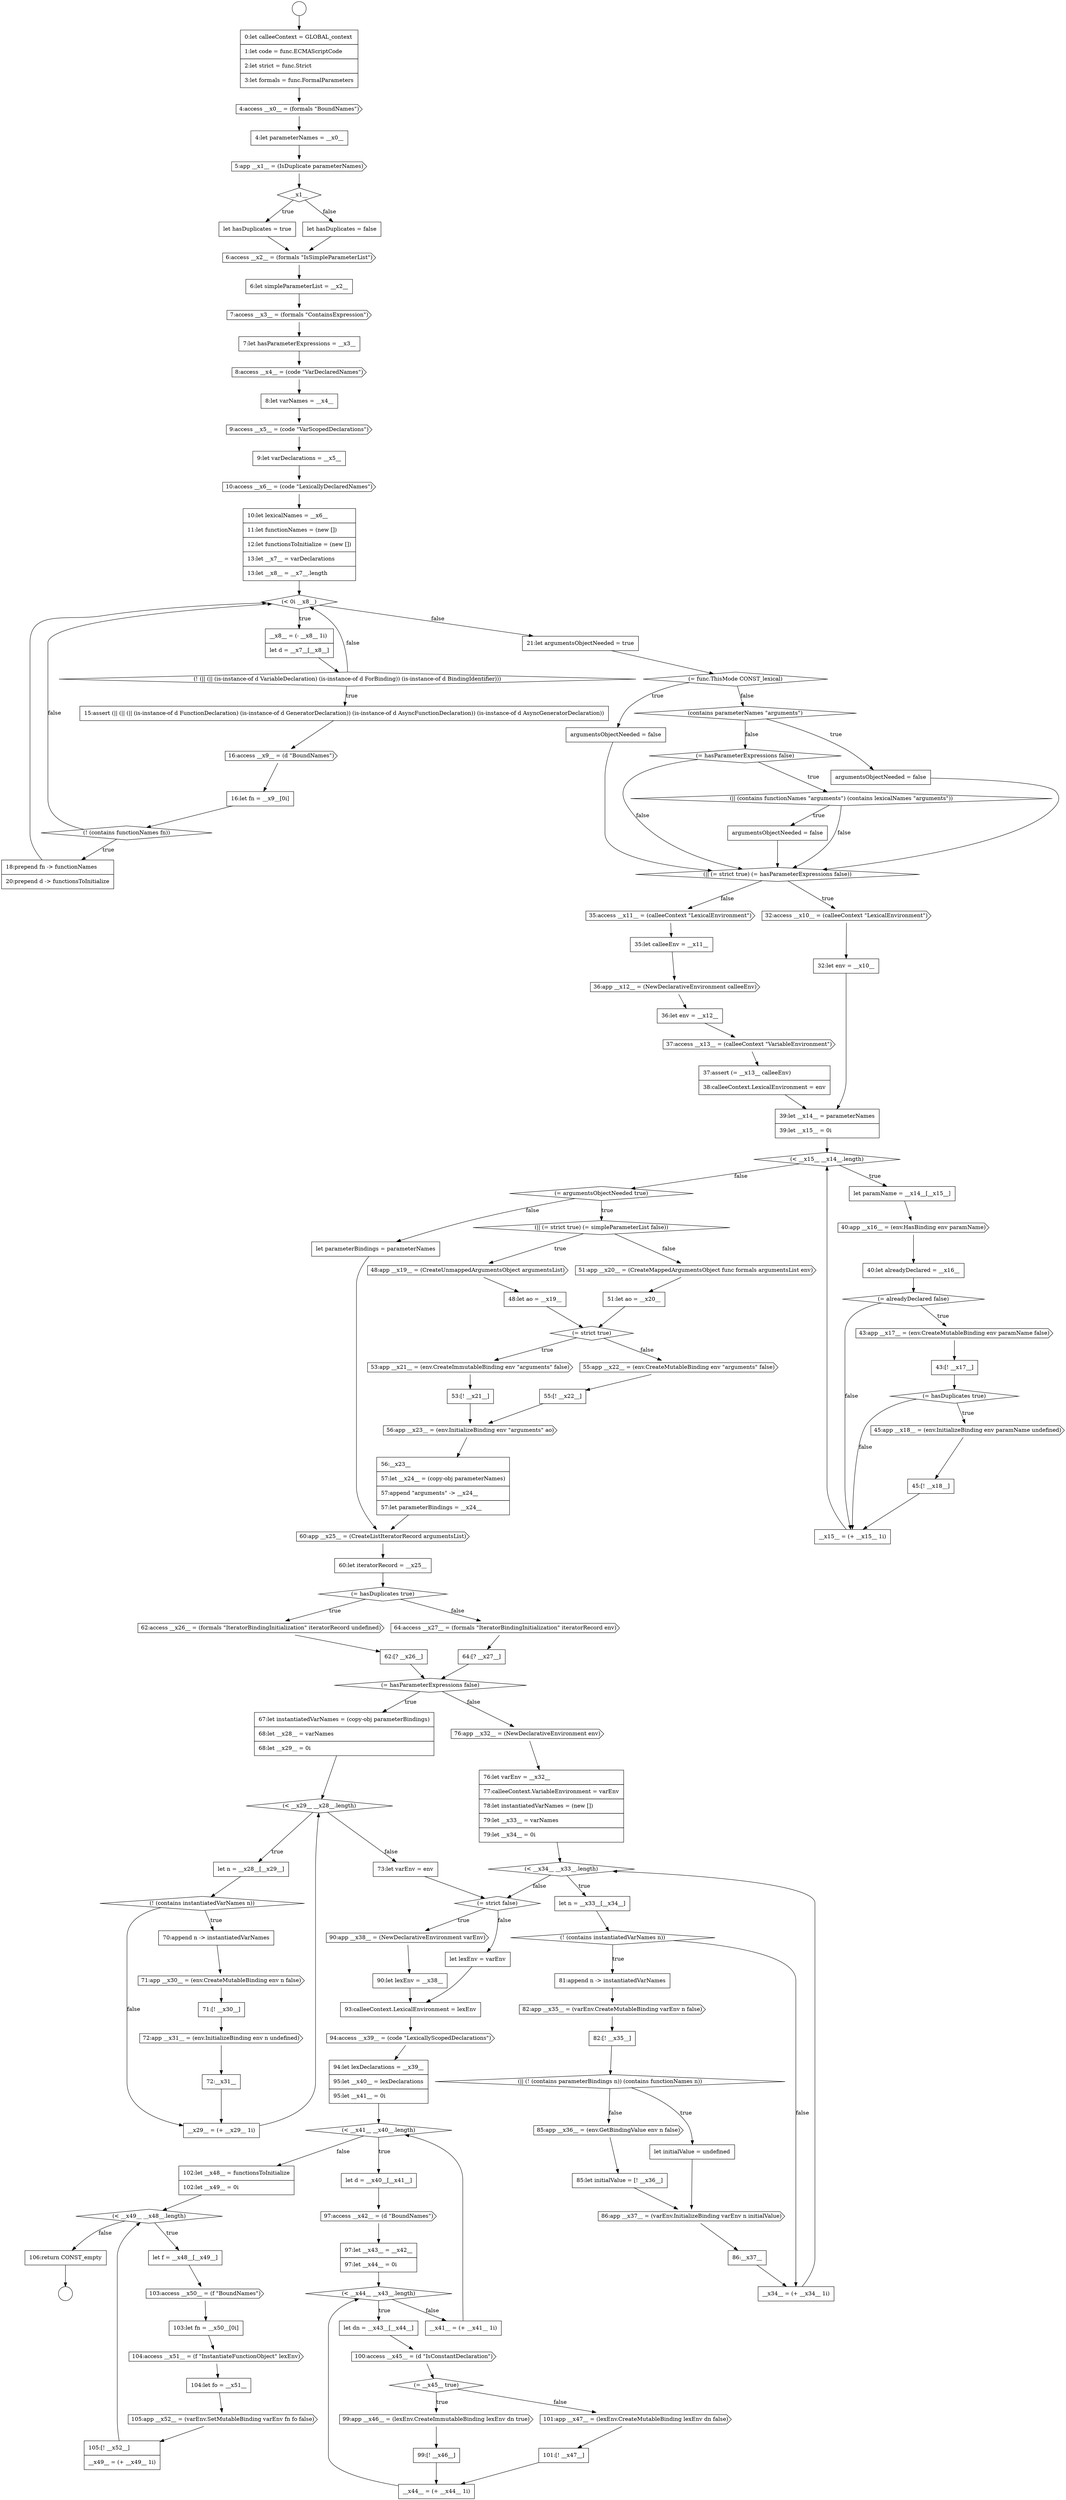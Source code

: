 digraph {
  node69 [shape=none, margin=0, label=<<font color="black">
    <table border="0" cellborder="1" cellspacing="0" cellpadding="10">
      <tr><td align="left">let parameterBindings = parameterNames</td></tr>
    </table>
  </font>> color="black" fillcolor="white" style=filled]
  node101 [shape=cds, label=<<font color="black">86:app __x37__ = (varEnv.InitializeBinding varEnv n initialValue)</font>> color="black" fillcolor="white" style=filled]
  node0 [shape=circle label=" " color="black" fillcolor="white" style=filled]
  node88 [shape=none, margin=0, label=<<font color="black">
    <table border="0" cellborder="1" cellspacing="0" cellpadding="10">
      <tr><td align="left">73:let varEnv = env</td></tr>
    </table>
  </font>> color="black" fillcolor="white" style=filled]
  node115 [shape=diamond, label=<<font color="black">(&lt; __x44__ __x43__.length)</font>> color="black" fillcolor="white" style=filled]
  node5 [shape=cds, label=<<font color="black">5:app __x1__ = (IsDuplicate parameterNames)</font>> color="black" fillcolor="white" style=filled]
  node120 [shape=none, margin=0, label=<<font color="black">
    <table border="0" cellborder="1" cellspacing="0" cellpadding="10">
      <tr><td align="left">99:[! __x46__]</td></tr>
    </table>
  </font>> color="black" fillcolor="white" style=filled]
  node10 [shape=none, margin=0, label=<<font color="black">
    <table border="0" cellborder="1" cellspacing="0" cellpadding="10">
      <tr><td align="left">6:let simpleParameterList = __x2__</td></tr>
    </table>
  </font>> color="black" fillcolor="white" style=filled]
  node56 [shape=diamond, label=<<font color="black">(= argumentsObjectNeeded true)</font>> color="black" fillcolor="white" style=filled]
  node42 [shape=cds, label=<<font color="black">37:access __x13__ = (calleeContext &quot;VariableEnvironment&quot;)</font>> color="black" fillcolor="white" style=filled]
  node24 [shape=none, margin=0, label=<<font color="black">
    <table border="0" cellborder="1" cellspacing="0" cellpadding="10">
      <tr><td align="left">16:let fn = __x9__[0i]</td></tr>
    </table>
  </font>> color="black" fillcolor="white" style=filled]
  node37 [shape=none, margin=0, label=<<font color="black">
    <table border="0" cellborder="1" cellspacing="0" cellpadding="10">
      <tr><td align="left">32:let env = __x10__</td></tr>
    </table>
  </font>> color="black" fillcolor="white" style=filled]
  node25 [shape=diamond, label=<<font color="black">(! (contains functionNames fn))</font>> color="black" fillcolor="white" style=filled]
  node52 [shape=diamond, label=<<font color="black">(= hasDuplicates true)</font>> color="black" fillcolor="white" style=filled]
  node14 [shape=none, margin=0, label=<<font color="black">
    <table border="0" cellborder="1" cellspacing="0" cellpadding="10">
      <tr><td align="left">8:let varNames = __x4__</td></tr>
    </table>
  </font>> color="black" fillcolor="white" style=filled]
  node110 [shape=none, margin=0, label=<<font color="black">
    <table border="0" cellborder="1" cellspacing="0" cellpadding="10">
      <tr><td align="left">94:let lexDeclarations = __x39__</td></tr>
      <tr><td align="left">95:let __x40__ = lexDeclarations</td></tr>
      <tr><td align="left">95:let __x41__ = 0i</td></tr>
    </table>
  </font>> color="black" fillcolor="white" style=filled]
  node125 [shape=none, margin=0, label=<<font color="black">
    <table border="0" cellborder="1" cellspacing="0" cellpadding="10">
      <tr><td align="left">102:let __x48__ = functionsToInitialize</td></tr>
      <tr><td align="left">102:let __x49__ = 0i</td></tr>
    </table>
  </font>> color="black" fillcolor="white" style=filled]
  node20 [shape=none, margin=0, label=<<font color="black">
    <table border="0" cellborder="1" cellspacing="0" cellpadding="10">
      <tr><td align="left">__x8__ = (- __x8__ 1i)</td></tr>
      <tr><td align="left">let d = __x7__[__x8__]</td></tr>
    </table>
  </font>> color="black" fillcolor="white" style=filled]
  node46 [shape=none, margin=0, label=<<font color="black">
    <table border="0" cellborder="1" cellspacing="0" cellpadding="10">
      <tr><td align="left">let paramName = __x14__[__x15__]</td></tr>
    </table>
  </font>> color="black" fillcolor="white" style=filled]
  node93 [shape=diamond, label=<<font color="black">(! (contains instantiatedVarNames n))</font>> color="black" fillcolor="white" style=filled]
  node57 [shape=diamond, label=<<font color="black">(|| (= strict true) (= simpleParameterList false))</font>> color="black" fillcolor="white" style=filled]
  node78 [shape=none, margin=0, label=<<font color="black">
    <table border="0" cellborder="1" cellspacing="0" cellpadding="10">
      <tr><td align="left">67:let instantiatedVarNames = (copy-obj parameterBindings)</td></tr>
      <tr><td align="left">68:let __x28__ = varNames</td></tr>
      <tr><td align="left">68:let __x29__ = 0i</td></tr>
    </table>
  </font>> color="black" fillcolor="white" style=filled]
  node29 [shape=none, margin=0, label=<<font color="black">
    <table border="0" cellborder="1" cellspacing="0" cellpadding="10">
      <tr><td align="left">argumentsObjectNeeded = false</td></tr>
    </table>
  </font>> color="black" fillcolor="white" style=filled]
  node106 [shape=none, margin=0, label=<<font color="black">
    <table border="0" cellborder="1" cellspacing="0" cellpadding="10">
      <tr><td align="left">90:let lexEnv = __x38__</td></tr>
    </table>
  </font>> color="black" fillcolor="white" style=filled]
  node121 [shape=cds, label=<<font color="black">101:app __x47__ = (lexEnv.CreateMutableBinding lexEnv dn false)</font>> color="black" fillcolor="white" style=filled]
  node84 [shape=none, margin=0, label=<<font color="black">
    <table border="0" cellborder="1" cellspacing="0" cellpadding="10">
      <tr><td align="left">71:[! __x30__]</td></tr>
    </table>
  </font>> color="black" fillcolor="white" style=filled]
  node61 [shape=none, margin=0, label=<<font color="black">
    <table border="0" cellborder="1" cellspacing="0" cellpadding="10">
      <tr><td align="left">51:let ao = __x20__</td></tr>
    </table>
  </font>> color="black" fillcolor="white" style=filled]
  node132 [shape=cds, label=<<font color="black">105:app __x52__ = (varEnv.SetMutableBinding varEnv fn fo false)</font>> color="black" fillcolor="white" style=filled]
  node116 [shape=none, margin=0, label=<<font color="black">
    <table border="0" cellborder="1" cellspacing="0" cellpadding="10">
      <tr><td align="left">let dn = __x43__[__x44__]</td></tr>
    </table>
  </font>> color="black" fillcolor="white" style=filled]
  node1 [shape=circle label=" " color="black" fillcolor="white" style=filled]
  node74 [shape=none, margin=0, label=<<font color="black">
    <table border="0" cellborder="1" cellspacing="0" cellpadding="10">
      <tr><td align="left">62:[? __x26__]</td></tr>
    </table>
  </font>> color="black" fillcolor="white" style=filled]
  node89 [shape=cds, label=<<font color="black">76:app __x32__ = (NewDeclarativeEnvironment env)</font>> color="black" fillcolor="white" style=filled]
  node133 [shape=none, margin=0, label=<<font color="black">
    <table border="0" cellborder="1" cellspacing="0" cellpadding="10">
      <tr><td align="left">105:[! __x52__]</td></tr>
      <tr><td align="left">__x49__ = (+ __x49__ 1i)</td></tr>
    </table>
  </font>> color="black" fillcolor="white" style=filled]
  node6 [shape=diamond, label=<<font color="black">__x1__</font>> color="black" fillcolor="white" style=filled]
  node85 [shape=cds, label=<<font color="black">72:app __x31__ = (env.InitializeBinding env n undefined)</font>> color="black" fillcolor="white" style=filled]
  node102 [shape=none, margin=0, label=<<font color="black">
    <table border="0" cellborder="1" cellspacing="0" cellpadding="10">
      <tr><td align="left">86:__x37__</td></tr>
    </table>
  </font>> color="black" fillcolor="white" style=filled]
  node60 [shape=cds, label=<<font color="black">51:app __x20__ = (CreateMappedArgumentsObject func formals argumentsList env)</font>> color="black" fillcolor="white" style=filled]
  node117 [shape=cds, label=<<font color="black">100:access __x45__ = (d &quot;IsConstantDeclaration&quot;)</font>> color="black" fillcolor="white" style=filled]
  node70 [shape=cds, label=<<font color="black">60:app __x25__ = (CreateListIteratorRecord argumentsList)</font>> color="black" fillcolor="white" style=filled]
  node21 [shape=diamond, label=<<font color="black">(! (|| (|| (is-instance-of d VariableDeclaration) (is-instance-of d ForBinding)) (is-instance-of d BindingIdentifier)))</font>> color="black" fillcolor="white" style=filled]
  node33 [shape=diamond, label=<<font color="black">(|| (contains functionNames &quot;arguments&quot;) (contains lexicalNames &quot;arguments&quot;))</font>> color="black" fillcolor="white" style=filled]
  node28 [shape=diamond, label=<<font color="black">(= func.ThisMode CONST_lexical)</font>> color="black" fillcolor="white" style=filled]
  node38 [shape=cds, label=<<font color="black">35:access __x11__ = (calleeContext &quot;LexicalEnvironment&quot;)</font>> color="black" fillcolor="white" style=filled]
  node92 [shape=none, margin=0, label=<<font color="black">
    <table border="0" cellborder="1" cellspacing="0" cellpadding="10">
      <tr><td align="left">let n = __x33__[__x34__]</td></tr>
    </table>
  </font>> color="black" fillcolor="white" style=filled]
  node65 [shape=cds, label=<<font color="black">55:app __x22__ = (env.CreateMutableBinding env &quot;arguments&quot; false)</font>> color="black" fillcolor="white" style=filled]
  node97 [shape=diamond, label=<<font color="black">(|| (! (contains parameterBindings n)) (contains functionNames n))</font>> color="black" fillcolor="white" style=filled]
  node9 [shape=cds, label=<<font color="black">6:access __x2__ = (formals &quot;IsSimpleParameterList&quot;)</font>> color="black" fillcolor="white" style=filled]
  node53 [shape=cds, label=<<font color="black">45:app __x18__ = (env.InitializeBinding env paramName undefined)</font>> color="black" fillcolor="white" style=filled]
  node109 [shape=cds, label=<<font color="black">94:access __x39__ = (code &quot;LexicallyScopedDeclarations&quot;)</font>> color="black" fillcolor="white" style=filled]
  node124 [shape=none, margin=0, label=<<font color="black">
    <table border="0" cellborder="1" cellspacing="0" cellpadding="10">
      <tr><td align="left">__x41__ = (+ __x41__ 1i)</td></tr>
    </table>
  </font>> color="black" fillcolor="white" style=filled]
  node77 [shape=diamond, label=<<font color="black">(= hasParameterExpressions false)</font>> color="black" fillcolor="white" style=filled]
  node96 [shape=none, margin=0, label=<<font color="black">
    <table border="0" cellborder="1" cellspacing="0" cellpadding="10">
      <tr><td align="left">82:[! __x35__]</td></tr>
    </table>
  </font>> color="black" fillcolor="white" style=filled]
  node13 [shape=cds, label=<<font color="black">8:access __x4__ = (code &quot;VarDeclaredNames&quot;)</font>> color="black" fillcolor="white" style=filled]
  node129 [shape=none, margin=0, label=<<font color="black">
    <table border="0" cellborder="1" cellspacing="0" cellpadding="10">
      <tr><td align="left">103:let fn = __x50__[0i]</td></tr>
    </table>
  </font>> color="black" fillcolor="white" style=filled]
  node41 [shape=none, margin=0, label=<<font color="black">
    <table border="0" cellborder="1" cellspacing="0" cellpadding="10">
      <tr><td align="left">36:let env = __x12__</td></tr>
    </table>
  </font>> color="black" fillcolor="white" style=filled]
  node134 [shape=none, margin=0, label=<<font color="black">
    <table border="0" cellborder="1" cellspacing="0" cellpadding="10">
      <tr><td align="left">106:return CONST_empty</td></tr>
    </table>
  </font>> color="black" fillcolor="white" style=filled]
  node73 [shape=cds, label=<<font color="black">62:access __x26__ = (formals &quot;IteratorBindingInitialization&quot; iteratorRecord undefined)</font>> color="black" fillcolor="white" style=filled]
  node128 [shape=cds, label=<<font color="black">103:access __x50__ = (f &quot;BoundNames&quot;)</font>> color="black" fillcolor="white" style=filled]
  node105 [shape=cds, label=<<font color="black">90:app __x38__ = (NewDeclarativeEnvironment varEnv)</font>> color="black" fillcolor="white" style=filled]
  node2 [shape=none, margin=0, label=<<font color="black">
    <table border="0" cellborder="1" cellspacing="0" cellpadding="10">
      <tr><td align="left">0:let calleeContext = GLOBAL_context</td></tr>
      <tr><td align="left">1:let code = func.ECMAScriptCode</td></tr>
      <tr><td align="left">2:let strict = func.Strict</td></tr>
      <tr><td align="left">3:let formals = func.FormalParameters</td></tr>
    </table>
  </font>> color="black" fillcolor="white" style=filled]
  node45 [shape=diamond, label=<<font color="black">(&lt; __x15__ __x14__.length)</font>> color="black" fillcolor="white" style=filled]
  node64 [shape=none, margin=0, label=<<font color="black">
    <table border="0" cellborder="1" cellspacing="0" cellpadding="10">
      <tr><td align="left">53:[! __x21__]</td></tr>
    </table>
  </font>> color="black" fillcolor="white" style=filled]
  node17 [shape=cds, label=<<font color="black">10:access __x6__ = (code &quot;LexicallyDeclaredNames&quot;)</font>> color="black" fillcolor="white" style=filled]
  node32 [shape=diamond, label=<<font color="black">(= hasParameterExpressions false)</font>> color="black" fillcolor="white" style=filled]
  node34 [shape=none, margin=0, label=<<font color="black">
    <table border="0" cellborder="1" cellspacing="0" cellpadding="10">
      <tr><td align="left">argumentsObjectNeeded = false</td></tr>
    </table>
  </font>> color="black" fillcolor="white" style=filled]
  node22 [shape=none, margin=0, label=<<font color="black">
    <table border="0" cellborder="1" cellspacing="0" cellpadding="10">
      <tr><td align="left">15:assert (|| (|| (|| (is-instance-of d FunctionDeclaration) (is-instance-of d GeneratorDeclaration)) (is-instance-of d AsyncFunctionDeclaration)) (is-instance-of d AsyncGeneratorDeclaration))</td></tr>
    </table>
  </font>> color="black" fillcolor="white" style=filled]
  node44 [shape=none, margin=0, label=<<font color="black">
    <table border="0" cellborder="1" cellspacing="0" cellpadding="10">
      <tr><td align="left">39:let __x14__ = parameterNames</td></tr>
      <tr><td align="left">39:let __x15__ = 0i</td></tr>
    </table>
  </font>> color="black" fillcolor="white" style=filled]
  node27 [shape=none, margin=0, label=<<font color="black">
    <table border="0" cellborder="1" cellspacing="0" cellpadding="10">
      <tr><td align="left">21:let argumentsObjectNeeded = true</td></tr>
    </table>
  </font>> color="black" fillcolor="white" style=filled]
  node59 [shape=none, margin=0, label=<<font color="black">
    <table border="0" cellborder="1" cellspacing="0" cellpadding="10">
      <tr><td align="left">48:let ao = __x19__</td></tr>
    </table>
  </font>> color="black" fillcolor="white" style=filled]
  node118 [shape=diamond, label=<<font color="black">(= __x45__ true)</font>> color="black" fillcolor="white" style=filled]
  node71 [shape=none, margin=0, label=<<font color="black">
    <table border="0" cellborder="1" cellspacing="0" cellpadding="10">
      <tr><td align="left">60:let iteratorRecord = __x25__</td></tr>
    </table>
  </font>> color="black" fillcolor="white" style=filled]
  node12 [shape=none, margin=0, label=<<font color="black">
    <table border="0" cellborder="1" cellspacing="0" cellpadding="10">
      <tr><td align="left">7:let hasParameterExpressions = __x3__</td></tr>
    </table>
  </font>> color="black" fillcolor="white" style=filled]
  node54 [shape=none, margin=0, label=<<font color="black">
    <table border="0" cellborder="1" cellspacing="0" cellpadding="10">
      <tr><td align="left">45:[! __x18__]</td></tr>
    </table>
  </font>> color="black" fillcolor="white" style=filled]
  node49 [shape=diamond, label=<<font color="black">(= alreadyDeclared false)</font>> color="black" fillcolor="white" style=filled]
  node86 [shape=none, margin=0, label=<<font color="black">
    <table border="0" cellborder="1" cellspacing="0" cellpadding="10">
      <tr><td align="left">72:__x31__</td></tr>
    </table>
  </font>> color="black" fillcolor="white" style=filled]
  node113 [shape=cds, label=<<font color="black">97:access __x42__ = (d &quot;BoundNames&quot;)</font>> color="black" fillcolor="white" style=filled]
  node81 [shape=diamond, label=<<font color="black">(! (contains instantiatedVarNames n))</font>> color="black" fillcolor="white" style=filled]
  node76 [shape=none, margin=0, label=<<font color="black">
    <table border="0" cellborder="1" cellspacing="0" cellpadding="10">
      <tr><td align="left">64:[? __x27__]</td></tr>
    </table>
  </font>> color="black" fillcolor="white" style=filled]
  node7 [shape=none, margin=0, label=<<font color="black">
    <table border="0" cellborder="1" cellspacing="0" cellpadding="10">
      <tr><td align="left">let hasDuplicates = true</td></tr>
    </table>
  </font>> color="black" fillcolor="white" style=filled]
  node39 [shape=none, margin=0, label=<<font color="black">
    <table border="0" cellborder="1" cellspacing="0" cellpadding="10">
      <tr><td align="left">35:let calleeEnv = __x11__</td></tr>
    </table>
  </font>> color="black" fillcolor="white" style=filled]
  node98 [shape=none, margin=0, label=<<font color="black">
    <table border="0" cellborder="1" cellspacing="0" cellpadding="10">
      <tr><td align="left">let initialValue = undefined</td></tr>
    </table>
  </font>> color="black" fillcolor="white" style=filled]
  node103 [shape=none, margin=0, label=<<font color="black">
    <table border="0" cellborder="1" cellspacing="0" cellpadding="10">
      <tr><td align="left">__x34__ = (+ __x34__ 1i)</td></tr>
    </table>
  </font>> color="black" fillcolor="white" style=filled]
  node91 [shape=diamond, label=<<font color="black">(&lt; __x34__ __x33__.length)</font>> color="black" fillcolor="white" style=filled]
  node66 [shape=none, margin=0, label=<<font color="black">
    <table border="0" cellborder="1" cellspacing="0" cellpadding="10">
      <tr><td align="left">55:[! __x22__]</td></tr>
    </table>
  </font>> color="black" fillcolor="white" style=filled]
  node108 [shape=none, margin=0, label=<<font color="black">
    <table border="0" cellborder="1" cellspacing="0" cellpadding="10">
      <tr><td align="left">93:calleeContext.LexicalEnvironment = lexEnv</td></tr>
    </table>
  </font>> color="black" fillcolor="white" style=filled]
  node130 [shape=cds, label=<<font color="black">104:access __x51__ = (f &quot;InstantiateFunctionObject&quot; lexEnv)</font>> color="black" fillcolor="white" style=filled]
  node3 [shape=cds, label=<<font color="black">4:access __x0__ = (formals &quot;BoundNames&quot;)</font>> color="black" fillcolor="white" style=filled]
  node80 [shape=none, margin=0, label=<<font color="black">
    <table border="0" cellborder="1" cellspacing="0" cellpadding="10">
      <tr><td align="left">let n = __x28__[__x29__]</td></tr>
    </table>
  </font>> color="black" fillcolor="white" style=filled]
  node35 [shape=diamond, label=<<font color="black">(|| (= strict true) (= hasParameterExpressions false))</font>> color="black" fillcolor="white" style=filled]
  node112 [shape=none, margin=0, label=<<font color="black">
    <table border="0" cellborder="1" cellspacing="0" cellpadding="10">
      <tr><td align="left">let d = __x40__[__x41__]</td></tr>
    </table>
  </font>> color="black" fillcolor="white" style=filled]
  node123 [shape=none, margin=0, label=<<font color="black">
    <table border="0" cellborder="1" cellspacing="0" cellpadding="10">
      <tr><td align="left">__x44__ = (+ __x44__ 1i)</td></tr>
    </table>
  </font>> color="black" fillcolor="white" style=filled]
  node48 [shape=none, margin=0, label=<<font color="black">
    <table border="0" cellborder="1" cellspacing="0" cellpadding="10">
      <tr><td align="left">40:let alreadyDeclared = __x16__</td></tr>
    </table>
  </font>> color="black" fillcolor="white" style=filled]
  node63 [shape=cds, label=<<font color="black">53:app __x21__ = (env.CreateImmutableBinding env &quot;arguments&quot; false)</font>> color="black" fillcolor="white" style=filled]
  node18 [shape=none, margin=0, label=<<font color="black">
    <table border="0" cellborder="1" cellspacing="0" cellpadding="10">
      <tr><td align="left">10:let lexicalNames = __x6__</td></tr>
      <tr><td align="left">11:let functionNames = (new [])</td></tr>
      <tr><td align="left">12:let functionsToInitialize = (new [])</td></tr>
      <tr><td align="left">13:let __x7__ = varDeclarations</td></tr>
      <tr><td align="left">13:let __x8__ = __x7__.length</td></tr>
    </table>
  </font>> color="black" fillcolor="white" style=filled]
  node95 [shape=cds, label=<<font color="black">82:app __x35__ = (varEnv.CreateMutableBinding varEnv n false)</font>> color="black" fillcolor="white" style=filled]
  node50 [shape=cds, label=<<font color="black">43:app __x17__ = (env.CreateMutableBinding env paramName false)</font>> color="black" fillcolor="white" style=filled]
  node67 [shape=cds, label=<<font color="black">56:app __x23__ = (env.InitializeBinding env &quot;arguments&quot; ao)</font>> color="black" fillcolor="white" style=filled]
  node16 [shape=none, margin=0, label=<<font color="black">
    <table border="0" cellborder="1" cellspacing="0" cellpadding="10">
      <tr><td align="left">9:let varDeclarations = __x5__</td></tr>
    </table>
  </font>> color="black" fillcolor="white" style=filled]
  node127 [shape=none, margin=0, label=<<font color="black">
    <table border="0" cellborder="1" cellspacing="0" cellpadding="10">
      <tr><td align="left">let f = __x48__[__x49__]</td></tr>
    </table>
  </font>> color="black" fillcolor="white" style=filled]
  node31 [shape=none, margin=0, label=<<font color="black">
    <table border="0" cellborder="1" cellspacing="0" cellpadding="10">
      <tr><td align="left">argumentsObjectNeeded = false</td></tr>
    </table>
  </font>> color="black" fillcolor="white" style=filled]
  node11 [shape=cds, label=<<font color="black">7:access __x3__ = (formals &quot;ContainsExpression&quot;)</font>> color="black" fillcolor="white" style=filled]
  node72 [shape=diamond, label=<<font color="black">(= hasDuplicates true)</font>> color="black" fillcolor="white" style=filled]
  node43 [shape=none, margin=0, label=<<font color="black">
    <table border="0" cellborder="1" cellspacing="0" cellpadding="10">
      <tr><td align="left">37:assert (= __x13__ calleeEnv)</td></tr>
      <tr><td align="left">38:calleeContext.LexicalEnvironment = env</td></tr>
    </table>
  </font>> color="black" fillcolor="white" style=filled]
  node99 [shape=cds, label=<<font color="black">85:app __x36__ = (env.GetBindingValue env n false)</font>> color="black" fillcolor="white" style=filled]
  node87 [shape=none, margin=0, label=<<font color="black">
    <table border="0" cellborder="1" cellspacing="0" cellpadding="10">
      <tr><td align="left">__x29__ = (+ __x29__ 1i)</td></tr>
    </table>
  </font>> color="black" fillcolor="white" style=filled]
  node104 [shape=diamond, label=<<font color="black">(= strict false)</font>> color="black" fillcolor="white" style=filled]
  node40 [shape=cds, label=<<font color="black">36:app __x12__ = (NewDeclarativeEnvironment calleeEnv)</font>> color="black" fillcolor="white" style=filled]
  node26 [shape=none, margin=0, label=<<font color="black">
    <table border="0" cellborder="1" cellspacing="0" cellpadding="10">
      <tr><td align="left">18:prepend fn -&gt; functionNames</td></tr>
      <tr><td align="left">20:prepend d -&gt; functionsToInitialize</td></tr>
    </table>
  </font>> color="black" fillcolor="white" style=filled]
  node23 [shape=cds, label=<<font color="black">16:access __x9__ = (d &quot;BoundNames&quot;)</font>> color="black" fillcolor="white" style=filled]
  node55 [shape=none, margin=0, label=<<font color="black">
    <table border="0" cellborder="1" cellspacing="0" cellpadding="10">
      <tr><td align="left">__x15__ = (+ __x15__ 1i)</td></tr>
    </table>
  </font>> color="black" fillcolor="white" style=filled]
  node114 [shape=none, margin=0, label=<<font color="black">
    <table border="0" cellborder="1" cellspacing="0" cellpadding="10">
      <tr><td align="left">97:let __x43__ = __x42__</td></tr>
      <tr><td align="left">97:let __x44__ = 0i</td></tr>
    </table>
  </font>> color="black" fillcolor="white" style=filled]
  node8 [shape=none, margin=0, label=<<font color="black">
    <table border="0" cellborder="1" cellspacing="0" cellpadding="10">
      <tr><td align="left">let hasDuplicates = false</td></tr>
    </table>
  </font>> color="black" fillcolor="white" style=filled]
  node75 [shape=cds, label=<<font color="black">64:access __x27__ = (formals &quot;IteratorBindingInitialization&quot; iteratorRecord env)</font>> color="black" fillcolor="white" style=filled]
  node82 [shape=none, margin=0, label=<<font color="black">
    <table border="0" cellborder="1" cellspacing="0" cellpadding="10">
      <tr><td align="left">70:append n -&gt; instantiatedVarNames</td></tr>
    </table>
  </font>> color="black" fillcolor="white" style=filled]
  node119 [shape=cds, label=<<font color="black">99:app __x46__ = (lexEnv.CreateImmutableBinding lexEnv dn true)</font>> color="black" fillcolor="white" style=filled]
  node58 [shape=cds, label=<<font color="black">48:app __x19__ = (CreateUnmappedArgumentsObject argumentsList)</font>> color="black" fillcolor="white" style=filled]
  node36 [shape=cds, label=<<font color="black">32:access __x10__ = (calleeContext &quot;LexicalEnvironment&quot;)</font>> color="black" fillcolor="white" style=filled]
  node30 [shape=diamond, label=<<font color="black">(contains parameterNames &quot;arguments&quot;)</font>> color="black" fillcolor="white" style=filled]
  node51 [shape=none, margin=0, label=<<font color="black">
    <table border="0" cellborder="1" cellspacing="0" cellpadding="10">
      <tr><td align="left">43:[! __x17__]</td></tr>
    </table>
  </font>> color="black" fillcolor="white" style=filled]
  node19 [shape=diamond, label=<<font color="black">(&lt; 0i __x8__)</font>> color="black" fillcolor="white" style=filled]
  node107 [shape=none, margin=0, label=<<font color="black">
    <table border="0" cellborder="1" cellspacing="0" cellpadding="10">
      <tr><td align="left">let lexEnv = varEnv</td></tr>
    </table>
  </font>> color="black" fillcolor="white" style=filled]
  node4 [shape=none, margin=0, label=<<font color="black">
    <table border="0" cellborder="1" cellspacing="0" cellpadding="10">
      <tr><td align="left">4:let parameterNames = __x0__</td></tr>
    </table>
  </font>> color="black" fillcolor="white" style=filled]
  node126 [shape=diamond, label=<<font color="black">(&lt; __x49__ __x48__.length)</font>> color="black" fillcolor="white" style=filled]
  node79 [shape=diamond, label=<<font color="black">(&lt; __x29__ __x28__.length)</font>> color="black" fillcolor="white" style=filled]
  node94 [shape=none, margin=0, label=<<font color="black">
    <table border="0" cellborder="1" cellspacing="0" cellpadding="10">
      <tr><td align="left">81:append n -&gt; instantiatedVarNames</td></tr>
    </table>
  </font>> color="black" fillcolor="white" style=filled]
  node15 [shape=cds, label=<<font color="black">9:access __x5__ = (code &quot;VarScopedDeclarations&quot;)</font>> color="black" fillcolor="white" style=filled]
  node68 [shape=none, margin=0, label=<<font color="black">
    <table border="0" cellborder="1" cellspacing="0" cellpadding="10">
      <tr><td align="left">56:__x23__</td></tr>
      <tr><td align="left">57:let __x24__ = (copy-obj parameterNames)</td></tr>
      <tr><td align="left">57:append &quot;arguments&quot; -&gt; __x24__</td></tr>
      <tr><td align="left">57:let parameterBindings = __x24__</td></tr>
    </table>
  </font>> color="black" fillcolor="white" style=filled]
  node62 [shape=diamond, label=<<font color="black">(= strict true)</font>> color="black" fillcolor="white" style=filled]
  node131 [shape=none, margin=0, label=<<font color="black">
    <table border="0" cellborder="1" cellspacing="0" cellpadding="10">
      <tr><td align="left">104:let fo = __x51__</td></tr>
    </table>
  </font>> color="black" fillcolor="white" style=filled]
  node47 [shape=cds, label=<<font color="black">40:app __x16__ = (env.HasBinding env paramName)</font>> color="black" fillcolor="white" style=filled]
  node122 [shape=none, margin=0, label=<<font color="black">
    <table border="0" cellborder="1" cellspacing="0" cellpadding="10">
      <tr><td align="left">101:[! __x47__]</td></tr>
    </table>
  </font>> color="black" fillcolor="white" style=filled]
  node83 [shape=cds, label=<<font color="black">71:app __x30__ = (env.CreateMutableBinding env n false)</font>> color="black" fillcolor="white" style=filled]
  node100 [shape=none, margin=0, label=<<font color="black">
    <table border="0" cellborder="1" cellspacing="0" cellpadding="10">
      <tr><td align="left">85:let initialValue = [! __x36__]</td></tr>
    </table>
  </font>> color="black" fillcolor="white" style=filled]
  node90 [shape=none, margin=0, label=<<font color="black">
    <table border="0" cellborder="1" cellspacing="0" cellpadding="10">
      <tr><td align="left">76:let varEnv = __x32__</td></tr>
      <tr><td align="left">77:calleeContext.VariableEnvironment = varEnv</td></tr>
      <tr><td align="left">78:let instantiatedVarNames = (new [])</td></tr>
      <tr><td align="left">79:let __x33__ = varNames</td></tr>
      <tr><td align="left">79:let __x34__ = 0i</td></tr>
    </table>
  </font>> color="black" fillcolor="white" style=filled]
  node111 [shape=diamond, label=<<font color="black">(&lt; __x41__ __x40__.length)</font>> color="black" fillcolor="white" style=filled]
  node11 -> node12 [ color="black"]
  node62 -> node63 [label=<<font color="black">true</font>> color="black"]
  node62 -> node65 [label=<<font color="black">false</font>> color="black"]
  node5 -> node6 [ color="black"]
  node53 -> node54 [ color="black"]
  node127 -> node128 [ color="black"]
  node3 -> node4 [ color="black"]
  node118 -> node119 [label=<<font color="black">true</font>> color="black"]
  node118 -> node121 [label=<<font color="black">false</font>> color="black"]
  node63 -> node64 [ color="black"]
  node61 -> node62 [ color="black"]
  node91 -> node92 [label=<<font color="black">true</font>> color="black"]
  node91 -> node104 [label=<<font color="black">false</font>> color="black"]
  node72 -> node73 [label=<<font color="black">true</font>> color="black"]
  node72 -> node75 [label=<<font color="black">false</font>> color="black"]
  node107 -> node108 [ color="black"]
  node39 -> node40 [ color="black"]
  node67 -> node68 [ color="black"]
  node6 -> node7 [label=<<font color="black">true</font>> color="black"]
  node6 -> node8 [label=<<font color="black">false</font>> color="black"]
  node97 -> node98 [label=<<font color="black">true</font>> color="black"]
  node97 -> node99 [label=<<font color="black">false</font>> color="black"]
  node54 -> node55 [ color="black"]
  node18 -> node19 [ color="black"]
  node42 -> node43 [ color="black"]
  node29 -> node35 [ color="black"]
  node34 -> node35 [ color="black"]
  node66 -> node67 [ color="black"]
  node57 -> node58 [label=<<font color="black">true</font>> color="black"]
  node57 -> node60 [label=<<font color="black">false</font>> color="black"]
  node71 -> node72 [ color="black"]
  node98 -> node101 [ color="black"]
  node25 -> node26 [label=<<font color="black">true</font>> color="black"]
  node25 -> node19 [label=<<font color="black">false</font>> color="black"]
  node21 -> node22 [label=<<font color="black">true</font>> color="black"]
  node21 -> node19 [label=<<font color="black">false</font>> color="black"]
  node108 -> node109 [ color="black"]
  node2 -> node3 [ color="black"]
  node115 -> node116 [label=<<font color="black">true</font>> color="black"]
  node115 -> node124 [label=<<font color="black">false</font>> color="black"]
  node119 -> node120 [ color="black"]
  node15 -> node16 [ color="black"]
  node129 -> node130 [ color="black"]
  node109 -> node110 [ color="black"]
  node83 -> node84 [ color="black"]
  node52 -> node53 [label=<<font color="black">true</font>> color="black"]
  node52 -> node55 [label=<<font color="black">false</font>> color="black"]
  node96 -> node97 [ color="black"]
  node124 -> node111 [ color="black"]
  node33 -> node34 [label=<<font color="black">true</font>> color="black"]
  node33 -> node35 [label=<<font color="black">false</font>> color="black"]
  node37 -> node44 [ color="black"]
  node79 -> node80 [label=<<font color="black">true</font>> color="black"]
  node79 -> node88 [label=<<font color="black">false</font>> color="black"]
  node13 -> node14 [ color="black"]
  node122 -> node123 [ color="black"]
  node12 -> node13 [ color="black"]
  node104 -> node105 [label=<<font color="black">true</font>> color="black"]
  node104 -> node107 [label=<<font color="black">false</font>> color="black"]
  node45 -> node46 [label=<<font color="black">true</font>> color="black"]
  node45 -> node56 [label=<<font color="black">false</font>> color="black"]
  node101 -> node102 [ color="black"]
  node120 -> node123 [ color="black"]
  node0 -> node2 [ color="black"]
  node117 -> node118 [ color="black"]
  node116 -> node117 [ color="black"]
  node75 -> node76 [ color="black"]
  node99 -> node100 [ color="black"]
  node36 -> node37 [ color="black"]
  node84 -> node85 [ color="black"]
  node125 -> node126 [ color="black"]
  node88 -> node104 [ color="black"]
  node22 -> node23 [ color="black"]
  node70 -> node71 [ color="black"]
  node76 -> node77 [ color="black"]
  node133 -> node126 [ color="black"]
  node43 -> node44 [ color="black"]
  node68 -> node70 [ color="black"]
  node9 -> node10 [ color="black"]
  node44 -> node45 [ color="black"]
  node27 -> node28 [ color="black"]
  node126 -> node127 [label=<<font color="black">true</font>> color="black"]
  node126 -> node134 [label=<<font color="black">false</font>> color="black"]
  node23 -> node24 [ color="black"]
  node14 -> node15 [ color="black"]
  node40 -> node41 [ color="black"]
  node28 -> node29 [label=<<font color="black">true</font>> color="black"]
  node28 -> node30 [label=<<font color="black">false</font>> color="black"]
  node130 -> node131 [ color="black"]
  node86 -> node87 [ color="black"]
  node30 -> node31 [label=<<font color="black">true</font>> color="black"]
  node30 -> node32 [label=<<font color="black">false</font>> color="black"]
  node94 -> node95 [ color="black"]
  node78 -> node79 [ color="black"]
  node102 -> node103 [ color="black"]
  node10 -> node11 [ color="black"]
  node31 -> node35 [ color="black"]
  node55 -> node45 [ color="black"]
  node106 -> node108 [ color="black"]
  node59 -> node62 [ color="black"]
  node47 -> node48 [ color="black"]
  node105 -> node106 [ color="black"]
  node131 -> node132 [ color="black"]
  node4 -> node5 [ color="black"]
  node132 -> node133 [ color="black"]
  node134 -> node1 [ color="black"]
  node50 -> node51 [ color="black"]
  node51 -> node52 [ color="black"]
  node114 -> node115 [ color="black"]
  node74 -> node77 [ color="black"]
  node7 -> node9 [ color="black"]
  node8 -> node9 [ color="black"]
  node73 -> node74 [ color="black"]
  node81 -> node82 [label=<<font color="black">true</font>> color="black"]
  node81 -> node87 [label=<<font color="black">false</font>> color="black"]
  node128 -> node129 [ color="black"]
  node20 -> node21 [ color="black"]
  node113 -> node114 [ color="black"]
  node60 -> node61 [ color="black"]
  node24 -> node25 [ color="black"]
  node103 -> node91 [ color="black"]
  node112 -> node113 [ color="black"]
  node92 -> node93 [ color="black"]
  node82 -> node83 [ color="black"]
  node69 -> node70 [ color="black"]
  node77 -> node78 [label=<<font color="black">true</font>> color="black"]
  node77 -> node89 [label=<<font color="black">false</font>> color="black"]
  node16 -> node17 [ color="black"]
  node89 -> node90 [ color="black"]
  node95 -> node96 [ color="black"]
  node46 -> node47 [ color="black"]
  node58 -> node59 [ color="black"]
  node56 -> node57 [label=<<font color="black">true</font>> color="black"]
  node56 -> node69 [label=<<font color="black">false</font>> color="black"]
  node65 -> node66 [ color="black"]
  node48 -> node49 [ color="black"]
  node111 -> node112 [label=<<font color="black">true</font>> color="black"]
  node111 -> node125 [label=<<font color="black">false</font>> color="black"]
  node100 -> node101 [ color="black"]
  node121 -> node122 [ color="black"]
  node26 -> node19 [ color="black"]
  node93 -> node94 [label=<<font color="black">true</font>> color="black"]
  node93 -> node103 [label=<<font color="black">false</font>> color="black"]
  node19 -> node20 [label=<<font color="black">true</font>> color="black"]
  node19 -> node27 [label=<<font color="black">false</font>> color="black"]
  node123 -> node115 [ color="black"]
  node38 -> node39 [ color="black"]
  node35 -> node36 [label=<<font color="black">true</font>> color="black"]
  node35 -> node38 [label=<<font color="black">false</font>> color="black"]
  node32 -> node33 [label=<<font color="black">true</font>> color="black"]
  node32 -> node35 [label=<<font color="black">false</font>> color="black"]
  node64 -> node67 [ color="black"]
  node85 -> node86 [ color="black"]
  node110 -> node111 [ color="black"]
  node17 -> node18 [ color="black"]
  node80 -> node81 [ color="black"]
  node49 -> node50 [label=<<font color="black">true</font>> color="black"]
  node49 -> node55 [label=<<font color="black">false</font>> color="black"]
  node87 -> node79 [ color="black"]
  node90 -> node91 [ color="black"]
  node41 -> node42 [ color="black"]
}
